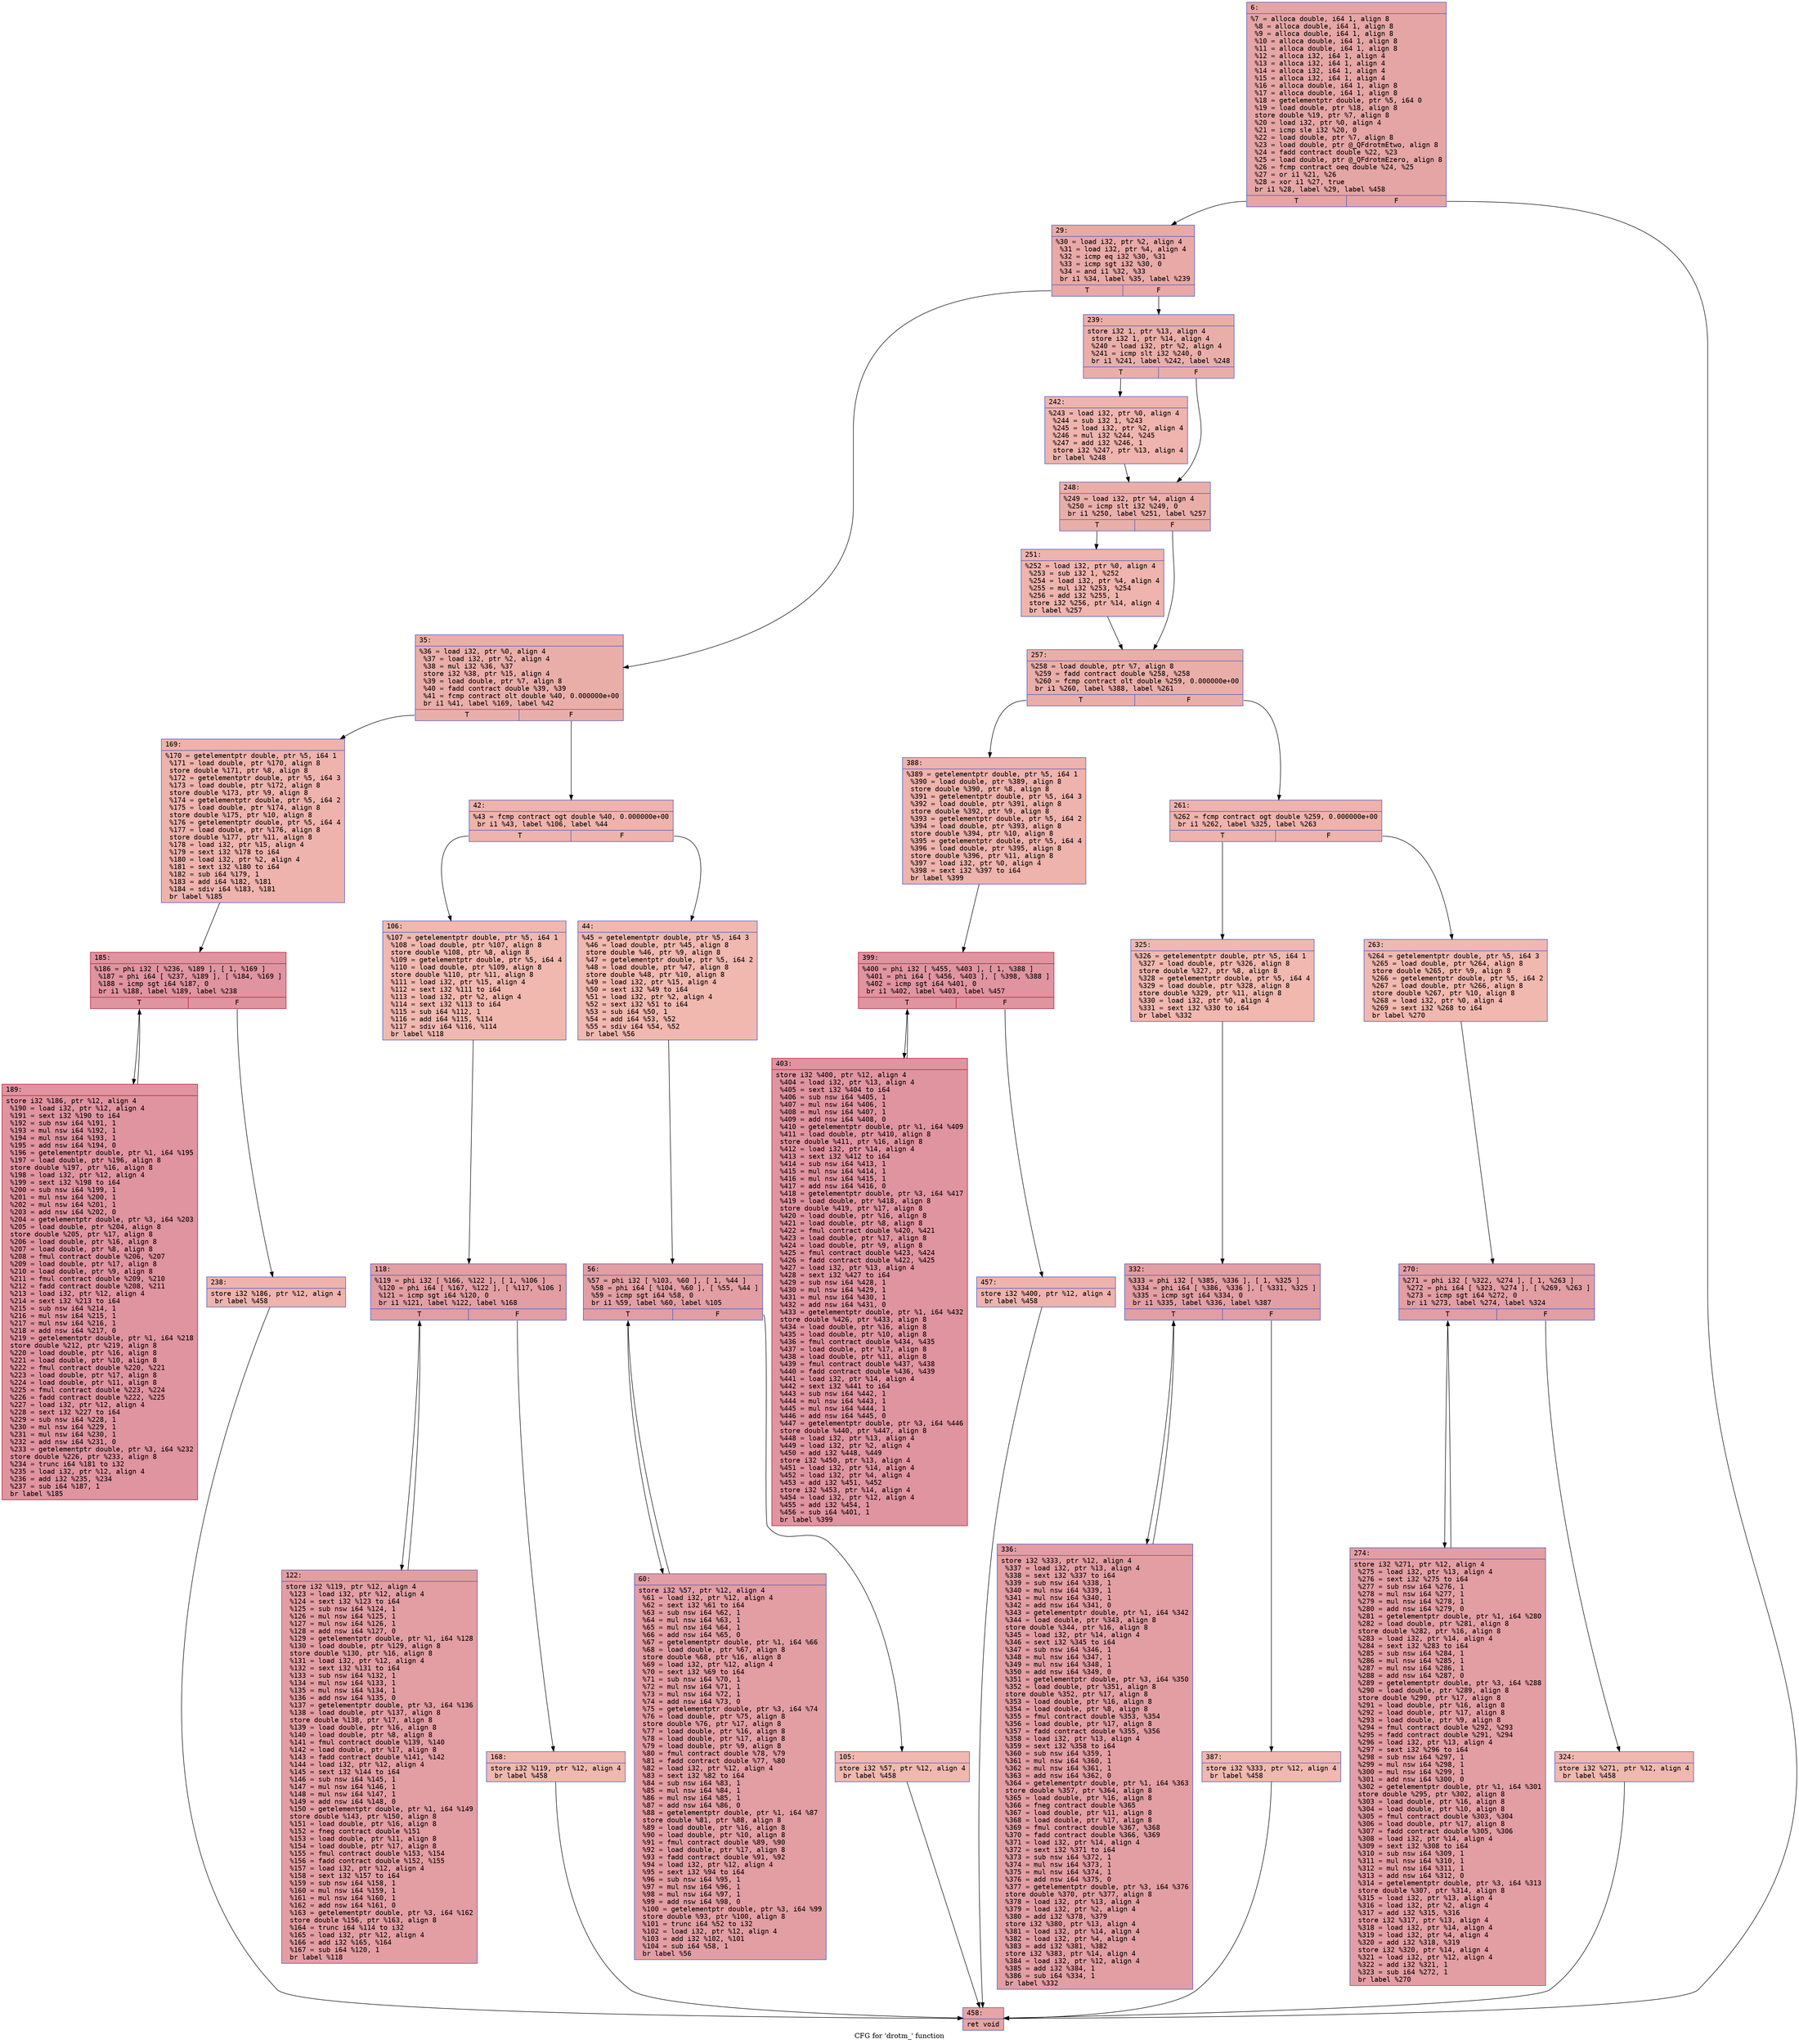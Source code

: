 digraph "CFG for 'drotm_' function" {
	label="CFG for 'drotm_' function";

	Node0x55ee100d0ad0 [shape=record,color="#3d50c3ff", style=filled, fillcolor="#c5333470" fontname="Courier",label="{6:\l|  %7 = alloca double, i64 1, align 8\l  %8 = alloca double, i64 1, align 8\l  %9 = alloca double, i64 1, align 8\l  %10 = alloca double, i64 1, align 8\l  %11 = alloca double, i64 1, align 8\l  %12 = alloca i32, i64 1, align 4\l  %13 = alloca i32, i64 1, align 4\l  %14 = alloca i32, i64 1, align 4\l  %15 = alloca i32, i64 1, align 4\l  %16 = alloca double, i64 1, align 8\l  %17 = alloca double, i64 1, align 8\l  %18 = getelementptr double, ptr %5, i64 0\l  %19 = load double, ptr %18, align 8\l  store double %19, ptr %7, align 8\l  %20 = load i32, ptr %0, align 4\l  %21 = icmp sle i32 %20, 0\l  %22 = load double, ptr %7, align 8\l  %23 = load double, ptr @_QFdrotmEtwo, align 8\l  %24 = fadd contract double %22, %23\l  %25 = load double, ptr @_QFdrotmEzero, align 8\l  %26 = fcmp contract oeq double %24, %25\l  %27 = or i1 %21, %26\l  %28 = xor i1 %27, true\l  br i1 %28, label %29, label %458\l|{<s0>T|<s1>F}}"];
	Node0x55ee100d0ad0:s0 -> Node0x55ee100d1280[tooltip="6 -> 29\nProbability 50.00%" ];
	Node0x55ee100d0ad0:s1 -> Node0x55ee100d2bc0[tooltip="6 -> 458\nProbability 50.00%" ];
	Node0x55ee100d1280 [shape=record,color="#3d50c3ff", style=filled, fillcolor="#ca3b3770" fontname="Courier",label="{29:\l|  %30 = load i32, ptr %2, align 4\l  %31 = load i32, ptr %4, align 4\l  %32 = icmp eq i32 %30, %31\l  %33 = icmp sgt i32 %30, 0\l  %34 = and i1 %32, %33\l  br i1 %34, label %35, label %239\l|{<s0>T|<s1>F}}"];
	Node0x55ee100d1280:s0 -> Node0x55ee100d2f70[tooltip="29 -> 35\nProbability 50.00%" ];
	Node0x55ee100d1280:s1 -> Node0x55ee100d2fc0[tooltip="29 -> 239\nProbability 50.00%" ];
	Node0x55ee100d2f70 [shape=record,color="#3d50c3ff", style=filled, fillcolor="#d0473d70" fontname="Courier",label="{35:\l|  %36 = load i32, ptr %0, align 4\l  %37 = load i32, ptr %2, align 4\l  %38 = mul i32 %36, %37\l  store i32 %38, ptr %15, align 4\l  %39 = load double, ptr %7, align 8\l  %40 = fadd contract double %39, %39\l  %41 = fcmp contract olt double %40, 0.000000e+00\l  br i1 %41, label %169, label %42\l|{<s0>T|<s1>F}}"];
	Node0x55ee100d2f70:s0 -> Node0x55ee100d3490[tooltip="35 -> 169\nProbability 50.00%" ];
	Node0x55ee100d2f70:s1 -> Node0x55ee100d34e0[tooltip="35 -> 42\nProbability 50.00%" ];
	Node0x55ee100d34e0 [shape=record,color="#3d50c3ff", style=filled, fillcolor="#d6524470" fontname="Courier",label="{42:\l|  %43 = fcmp contract ogt double %40, 0.000000e+00\l  br i1 %43, label %106, label %44\l|{<s0>T|<s1>F}}"];
	Node0x55ee100d34e0:s0 -> Node0x55ee100d3670[tooltip="42 -> 106\nProbability 50.00%" ];
	Node0x55ee100d34e0:s1 -> Node0x55ee100d36c0[tooltip="42 -> 44\nProbability 50.00%" ];
	Node0x55ee100d36c0 [shape=record,color="#3d50c3ff", style=filled, fillcolor="#dc5d4a70" fontname="Courier",label="{44:\l|  %45 = getelementptr double, ptr %5, i64 3\l  %46 = load double, ptr %45, align 8\l  store double %46, ptr %9, align 8\l  %47 = getelementptr double, ptr %5, i64 2\l  %48 = load double, ptr %47, align 8\l  store double %48, ptr %10, align 8\l  %49 = load i32, ptr %15, align 4\l  %50 = sext i32 %49 to i64\l  %51 = load i32, ptr %2, align 4\l  %52 = sext i32 %51 to i64\l  %53 = sub i64 %50, 1\l  %54 = add i64 %53, %52\l  %55 = sdiv i64 %54, %52\l  br label %56\l}"];
	Node0x55ee100d36c0 -> Node0x55ee100d46e0[tooltip="44 -> 56\nProbability 100.00%" ];
	Node0x55ee100d46e0 [shape=record,color="#3d50c3ff", style=filled, fillcolor="#be242e70" fontname="Courier",label="{56:\l|  %57 = phi i32 [ %103, %60 ], [ 1, %44 ]\l  %58 = phi i64 [ %104, %60 ], [ %55, %44 ]\l  %59 = icmp sgt i64 %58, 0\l  br i1 %59, label %60, label %105\l|{<s0>T|<s1>F}}"];
	Node0x55ee100d46e0:s0 -> Node0x55ee100d47a0[tooltip="56 -> 60\nProbability 96.88%" ];
	Node0x55ee100d46e0:s1 -> Node0x55ee100d4a00[tooltip="56 -> 105\nProbability 3.12%" ];
	Node0x55ee100d47a0 [shape=record,color="#3d50c3ff", style=filled, fillcolor="#be242e70" fontname="Courier",label="{60:\l|  store i32 %57, ptr %12, align 4\l  %61 = load i32, ptr %12, align 4\l  %62 = sext i32 %61 to i64\l  %63 = sub nsw i64 %62, 1\l  %64 = mul nsw i64 %63, 1\l  %65 = mul nsw i64 %64, 1\l  %66 = add nsw i64 %65, 0\l  %67 = getelementptr double, ptr %1, i64 %66\l  %68 = load double, ptr %67, align 8\l  store double %68, ptr %16, align 8\l  %69 = load i32, ptr %12, align 4\l  %70 = sext i32 %69 to i64\l  %71 = sub nsw i64 %70, 1\l  %72 = mul nsw i64 %71, 1\l  %73 = mul nsw i64 %72, 1\l  %74 = add nsw i64 %73, 0\l  %75 = getelementptr double, ptr %3, i64 %74\l  %76 = load double, ptr %75, align 8\l  store double %76, ptr %17, align 8\l  %77 = load double, ptr %16, align 8\l  %78 = load double, ptr %17, align 8\l  %79 = load double, ptr %9, align 8\l  %80 = fmul contract double %78, %79\l  %81 = fadd contract double %77, %80\l  %82 = load i32, ptr %12, align 4\l  %83 = sext i32 %82 to i64\l  %84 = sub nsw i64 %83, 1\l  %85 = mul nsw i64 %84, 1\l  %86 = mul nsw i64 %85, 1\l  %87 = add nsw i64 %86, 0\l  %88 = getelementptr double, ptr %1, i64 %87\l  store double %81, ptr %88, align 8\l  %89 = load double, ptr %16, align 8\l  %90 = load double, ptr %10, align 8\l  %91 = fmul contract double %89, %90\l  %92 = load double, ptr %17, align 8\l  %93 = fadd contract double %91, %92\l  %94 = load i32, ptr %12, align 4\l  %95 = sext i32 %94 to i64\l  %96 = sub nsw i64 %95, 1\l  %97 = mul nsw i64 %96, 1\l  %98 = mul nsw i64 %97, 1\l  %99 = add nsw i64 %98, 0\l  %100 = getelementptr double, ptr %3, i64 %99\l  store double %93, ptr %100, align 8\l  %101 = trunc i64 %52 to i32\l  %102 = load i32, ptr %12, align 4\l  %103 = add i32 %102, %101\l  %104 = sub i64 %58, 1\l  br label %56\l}"];
	Node0x55ee100d47a0 -> Node0x55ee100d46e0[tooltip="60 -> 56\nProbability 100.00%" ];
	Node0x55ee100d4a00 [shape=record,color="#3d50c3ff", style=filled, fillcolor="#dc5d4a70" fontname="Courier",label="{105:\l|  store i32 %57, ptr %12, align 4\l  br label %458\l}"];
	Node0x55ee100d4a00 -> Node0x55ee100d2bc0[tooltip="105 -> 458\nProbability 100.00%" ];
	Node0x55ee100d3670 [shape=record,color="#3d50c3ff", style=filled, fillcolor="#dc5d4a70" fontname="Courier",label="{106:\l|  %107 = getelementptr double, ptr %5, i64 1\l  %108 = load double, ptr %107, align 8\l  store double %108, ptr %8, align 8\l  %109 = getelementptr double, ptr %5, i64 4\l  %110 = load double, ptr %109, align 8\l  store double %110, ptr %11, align 8\l  %111 = load i32, ptr %15, align 4\l  %112 = sext i32 %111 to i64\l  %113 = load i32, ptr %2, align 4\l  %114 = sext i32 %113 to i64\l  %115 = sub i64 %112, 1\l  %116 = add i64 %115, %114\l  %117 = sdiv i64 %116, %114\l  br label %118\l}"];
	Node0x55ee100d3670 -> Node0x55ee100d41d0[tooltip="106 -> 118\nProbability 100.00%" ];
	Node0x55ee100d41d0 [shape=record,color="#3d50c3ff", style=filled, fillcolor="#be242e70" fontname="Courier",label="{118:\l|  %119 = phi i32 [ %166, %122 ], [ 1, %106 ]\l  %120 = phi i64 [ %167, %122 ], [ %117, %106 ]\l  %121 = icmp sgt i64 %120, 0\l  br i1 %121, label %122, label %168\l|{<s0>T|<s1>F}}"];
	Node0x55ee100d41d0:s0 -> Node0x55ee100d7710[tooltip="118 -> 122\nProbability 96.88%" ];
	Node0x55ee100d41d0:s1 -> Node0x55ee100d7970[tooltip="118 -> 168\nProbability 3.12%" ];
	Node0x55ee100d7710 [shape=record,color="#3d50c3ff", style=filled, fillcolor="#be242e70" fontname="Courier",label="{122:\l|  store i32 %119, ptr %12, align 4\l  %123 = load i32, ptr %12, align 4\l  %124 = sext i32 %123 to i64\l  %125 = sub nsw i64 %124, 1\l  %126 = mul nsw i64 %125, 1\l  %127 = mul nsw i64 %126, 1\l  %128 = add nsw i64 %127, 0\l  %129 = getelementptr double, ptr %1, i64 %128\l  %130 = load double, ptr %129, align 8\l  store double %130, ptr %16, align 8\l  %131 = load i32, ptr %12, align 4\l  %132 = sext i32 %131 to i64\l  %133 = sub nsw i64 %132, 1\l  %134 = mul nsw i64 %133, 1\l  %135 = mul nsw i64 %134, 1\l  %136 = add nsw i64 %135, 0\l  %137 = getelementptr double, ptr %3, i64 %136\l  %138 = load double, ptr %137, align 8\l  store double %138, ptr %17, align 8\l  %139 = load double, ptr %16, align 8\l  %140 = load double, ptr %8, align 8\l  %141 = fmul contract double %139, %140\l  %142 = load double, ptr %17, align 8\l  %143 = fadd contract double %141, %142\l  %144 = load i32, ptr %12, align 4\l  %145 = sext i32 %144 to i64\l  %146 = sub nsw i64 %145, 1\l  %147 = mul nsw i64 %146, 1\l  %148 = mul nsw i64 %147, 1\l  %149 = add nsw i64 %148, 0\l  %150 = getelementptr double, ptr %1, i64 %149\l  store double %143, ptr %150, align 8\l  %151 = load double, ptr %16, align 8\l  %152 = fneg contract double %151\l  %153 = load double, ptr %11, align 8\l  %154 = load double, ptr %17, align 8\l  %155 = fmul contract double %153, %154\l  %156 = fadd contract double %152, %155\l  %157 = load i32, ptr %12, align 4\l  %158 = sext i32 %157 to i64\l  %159 = sub nsw i64 %158, 1\l  %160 = mul nsw i64 %159, 1\l  %161 = mul nsw i64 %160, 1\l  %162 = add nsw i64 %161, 0\l  %163 = getelementptr double, ptr %3, i64 %162\l  store double %156, ptr %163, align 8\l  %164 = trunc i64 %114 to i32\l  %165 = load i32, ptr %12, align 4\l  %166 = add i32 %165, %164\l  %167 = sub i64 %120, 1\l  br label %118\l}"];
	Node0x55ee100d7710 -> Node0x55ee100d41d0[tooltip="122 -> 118\nProbability 100.00%" ];
	Node0x55ee100d7970 [shape=record,color="#3d50c3ff", style=filled, fillcolor="#dc5d4a70" fontname="Courier",label="{168:\l|  store i32 %119, ptr %12, align 4\l  br label %458\l}"];
	Node0x55ee100d7970 -> Node0x55ee100d2bc0[tooltip="168 -> 458\nProbability 100.00%" ];
	Node0x55ee100d3490 [shape=record,color="#3d50c3ff", style=filled, fillcolor="#d6524470" fontname="Courier",label="{169:\l|  %170 = getelementptr double, ptr %5, i64 1\l  %171 = load double, ptr %170, align 8\l  store double %171, ptr %8, align 8\l  %172 = getelementptr double, ptr %5, i64 3\l  %173 = load double, ptr %172, align 8\l  store double %173, ptr %9, align 8\l  %174 = getelementptr double, ptr %5, i64 2\l  %175 = load double, ptr %174, align 8\l  store double %175, ptr %10, align 8\l  %176 = getelementptr double, ptr %5, i64 4\l  %177 = load double, ptr %176, align 8\l  store double %177, ptr %11, align 8\l  %178 = load i32, ptr %15, align 4\l  %179 = sext i32 %178 to i64\l  %180 = load i32, ptr %2, align 4\l  %181 = sext i32 %180 to i64\l  %182 = sub i64 %179, 1\l  %183 = add i64 %182, %181\l  %184 = sdiv i64 %183, %181\l  br label %185\l}"];
	Node0x55ee100d3490 -> Node0x55ee100da1a0[tooltip="169 -> 185\nProbability 100.00%" ];
	Node0x55ee100da1a0 [shape=record,color="#b70d28ff", style=filled, fillcolor="#b70d2870" fontname="Courier",label="{185:\l|  %186 = phi i32 [ %236, %189 ], [ 1, %169 ]\l  %187 = phi i64 [ %237, %189 ], [ %184, %169 ]\l  %188 = icmp sgt i64 %187, 0\l  br i1 %188, label %189, label %238\l|{<s0>T|<s1>F}}"];
	Node0x55ee100da1a0:s0 -> Node0x55ee100da260[tooltip="185 -> 189\nProbability 96.88%" ];
	Node0x55ee100da1a0:s1 -> Node0x55ee100da4c0[tooltip="185 -> 238\nProbability 3.12%" ];
	Node0x55ee100da260 [shape=record,color="#b70d28ff", style=filled, fillcolor="#b70d2870" fontname="Courier",label="{189:\l|  store i32 %186, ptr %12, align 4\l  %190 = load i32, ptr %12, align 4\l  %191 = sext i32 %190 to i64\l  %192 = sub nsw i64 %191, 1\l  %193 = mul nsw i64 %192, 1\l  %194 = mul nsw i64 %193, 1\l  %195 = add nsw i64 %194, 0\l  %196 = getelementptr double, ptr %1, i64 %195\l  %197 = load double, ptr %196, align 8\l  store double %197, ptr %16, align 8\l  %198 = load i32, ptr %12, align 4\l  %199 = sext i32 %198 to i64\l  %200 = sub nsw i64 %199, 1\l  %201 = mul nsw i64 %200, 1\l  %202 = mul nsw i64 %201, 1\l  %203 = add nsw i64 %202, 0\l  %204 = getelementptr double, ptr %3, i64 %203\l  %205 = load double, ptr %204, align 8\l  store double %205, ptr %17, align 8\l  %206 = load double, ptr %16, align 8\l  %207 = load double, ptr %8, align 8\l  %208 = fmul contract double %206, %207\l  %209 = load double, ptr %17, align 8\l  %210 = load double, ptr %9, align 8\l  %211 = fmul contract double %209, %210\l  %212 = fadd contract double %208, %211\l  %213 = load i32, ptr %12, align 4\l  %214 = sext i32 %213 to i64\l  %215 = sub nsw i64 %214, 1\l  %216 = mul nsw i64 %215, 1\l  %217 = mul nsw i64 %216, 1\l  %218 = add nsw i64 %217, 0\l  %219 = getelementptr double, ptr %1, i64 %218\l  store double %212, ptr %219, align 8\l  %220 = load double, ptr %16, align 8\l  %221 = load double, ptr %10, align 8\l  %222 = fmul contract double %220, %221\l  %223 = load double, ptr %17, align 8\l  %224 = load double, ptr %11, align 8\l  %225 = fmul contract double %223, %224\l  %226 = fadd contract double %222, %225\l  %227 = load i32, ptr %12, align 4\l  %228 = sext i32 %227 to i64\l  %229 = sub nsw i64 %228, 1\l  %230 = mul nsw i64 %229, 1\l  %231 = mul nsw i64 %230, 1\l  %232 = add nsw i64 %231, 0\l  %233 = getelementptr double, ptr %3, i64 %232\l  store double %226, ptr %233, align 8\l  %234 = trunc i64 %181 to i32\l  %235 = load i32, ptr %12, align 4\l  %236 = add i32 %235, %234\l  %237 = sub i64 %187, 1\l  br label %185\l}"];
	Node0x55ee100da260 -> Node0x55ee100da1a0[tooltip="189 -> 185\nProbability 100.00%" ];
	Node0x55ee100da4c0 [shape=record,color="#3d50c3ff", style=filled, fillcolor="#d6524470" fontname="Courier",label="{238:\l|  store i32 %186, ptr %12, align 4\l  br label %458\l}"];
	Node0x55ee100da4c0 -> Node0x55ee100d2bc0[tooltip="238 -> 458\nProbability 100.00%" ];
	Node0x55ee100d2fc0 [shape=record,color="#3d50c3ff", style=filled, fillcolor="#d0473d70" fontname="Courier",label="{239:\l|  store i32 1, ptr %13, align 4\l  store i32 1, ptr %14, align 4\l  %240 = load i32, ptr %2, align 4\l  %241 = icmp slt i32 %240, 0\l  br i1 %241, label %242, label %248\l|{<s0>T|<s1>F}}"];
	Node0x55ee100d2fc0:s0 -> Node0x55ee100dd6a0[tooltip="239 -> 242\nProbability 37.50%" ];
	Node0x55ee100d2fc0:s1 -> Node0x55ee100dd6f0[tooltip="239 -> 248\nProbability 62.50%" ];
	Node0x55ee100dd6a0 [shape=record,color="#3d50c3ff", style=filled, fillcolor="#d8564670" fontname="Courier",label="{242:\l|  %243 = load i32, ptr %0, align 4\l  %244 = sub i32 1, %243\l  %245 = load i32, ptr %2, align 4\l  %246 = mul i32 %244, %245\l  %247 = add i32 %246, 1\l  store i32 %247, ptr %13, align 4\l  br label %248\l}"];
	Node0x55ee100dd6a0 -> Node0x55ee100dd6f0[tooltip="242 -> 248\nProbability 100.00%" ];
	Node0x55ee100dd6f0 [shape=record,color="#3d50c3ff", style=filled, fillcolor="#d0473d70" fontname="Courier",label="{248:\l|  %249 = load i32, ptr %4, align 4\l  %250 = icmp slt i32 %249, 0\l  br i1 %250, label %251, label %257\l|{<s0>T|<s1>F}}"];
	Node0x55ee100dd6f0:s0 -> Node0x55ee100ddcc0[tooltip="248 -> 251\nProbability 37.50%" ];
	Node0x55ee100dd6f0:s1 -> Node0x55ee100ddd10[tooltip="248 -> 257\nProbability 62.50%" ];
	Node0x55ee100ddcc0 [shape=record,color="#3d50c3ff", style=filled, fillcolor="#d8564670" fontname="Courier",label="{251:\l|  %252 = load i32, ptr %0, align 4\l  %253 = sub i32 1, %252\l  %254 = load i32, ptr %4, align 4\l  %255 = mul i32 %253, %254\l  %256 = add i32 %255, 1\l  store i32 %256, ptr %14, align 4\l  br label %257\l}"];
	Node0x55ee100ddcc0 -> Node0x55ee100ddd10[tooltip="251 -> 257\nProbability 100.00%" ];
	Node0x55ee100ddd10 [shape=record,color="#3d50c3ff", style=filled, fillcolor="#d0473d70" fontname="Courier",label="{257:\l|  %258 = load double, ptr %7, align 8\l  %259 = fadd contract double %258, %258\l  %260 = fcmp contract olt double %259, 0.000000e+00\l  br i1 %260, label %388, label %261\l|{<s0>T|<s1>F}}"];
	Node0x55ee100ddd10:s0 -> Node0x55ee100de370[tooltip="257 -> 388\nProbability 50.00%" ];
	Node0x55ee100ddd10:s1 -> Node0x55ee100de3c0[tooltip="257 -> 261\nProbability 50.00%" ];
	Node0x55ee100de3c0 [shape=record,color="#3d50c3ff", style=filled, fillcolor="#d6524470" fontname="Courier",label="{261:\l|  %262 = fcmp contract ogt double %259, 0.000000e+00\l  br i1 %262, label %325, label %263\l|{<s0>T|<s1>F}}"];
	Node0x55ee100de3c0:s0 -> Node0x55ee100de550[tooltip="261 -> 325\nProbability 50.00%" ];
	Node0x55ee100de3c0:s1 -> Node0x55ee100de5a0[tooltip="261 -> 263\nProbability 50.00%" ];
	Node0x55ee100de5a0 [shape=record,color="#3d50c3ff", style=filled, fillcolor="#dc5d4a70" fontname="Courier",label="{263:\l|  %264 = getelementptr double, ptr %5, i64 3\l  %265 = load double, ptr %264, align 8\l  store double %265, ptr %9, align 8\l  %266 = getelementptr double, ptr %5, i64 2\l  %267 = load double, ptr %266, align 8\l  store double %267, ptr %10, align 8\l  %268 = load i32, ptr %0, align 4\l  %269 = sext i32 %268 to i64\l  br label %270\l}"];
	Node0x55ee100de5a0 -> Node0x55ee100deb10[tooltip="263 -> 270\nProbability 100.00%" ];
	Node0x55ee100deb10 [shape=record,color="#3d50c3ff", style=filled, fillcolor="#be242e70" fontname="Courier",label="{270:\l|  %271 = phi i32 [ %322, %274 ], [ 1, %263 ]\l  %272 = phi i64 [ %323, %274 ], [ %269, %263 ]\l  %273 = icmp sgt i64 %272, 0\l  br i1 %273, label %274, label %324\l|{<s0>T|<s1>F}}"];
	Node0x55ee100deb10:s0 -> Node0x55ee100debd0[tooltip="270 -> 274\nProbability 96.88%" ];
	Node0x55ee100deb10:s1 -> Node0x55ee100dee30[tooltip="270 -> 324\nProbability 3.12%" ];
	Node0x55ee100debd0 [shape=record,color="#3d50c3ff", style=filled, fillcolor="#be242e70" fontname="Courier",label="{274:\l|  store i32 %271, ptr %12, align 4\l  %275 = load i32, ptr %13, align 4\l  %276 = sext i32 %275 to i64\l  %277 = sub nsw i64 %276, 1\l  %278 = mul nsw i64 %277, 1\l  %279 = mul nsw i64 %278, 1\l  %280 = add nsw i64 %279, 0\l  %281 = getelementptr double, ptr %1, i64 %280\l  %282 = load double, ptr %281, align 8\l  store double %282, ptr %16, align 8\l  %283 = load i32, ptr %14, align 4\l  %284 = sext i32 %283 to i64\l  %285 = sub nsw i64 %284, 1\l  %286 = mul nsw i64 %285, 1\l  %287 = mul nsw i64 %286, 1\l  %288 = add nsw i64 %287, 0\l  %289 = getelementptr double, ptr %3, i64 %288\l  %290 = load double, ptr %289, align 8\l  store double %290, ptr %17, align 8\l  %291 = load double, ptr %16, align 8\l  %292 = load double, ptr %17, align 8\l  %293 = load double, ptr %9, align 8\l  %294 = fmul contract double %292, %293\l  %295 = fadd contract double %291, %294\l  %296 = load i32, ptr %13, align 4\l  %297 = sext i32 %296 to i64\l  %298 = sub nsw i64 %297, 1\l  %299 = mul nsw i64 %298, 1\l  %300 = mul nsw i64 %299, 1\l  %301 = add nsw i64 %300, 0\l  %302 = getelementptr double, ptr %1, i64 %301\l  store double %295, ptr %302, align 8\l  %303 = load double, ptr %16, align 8\l  %304 = load double, ptr %10, align 8\l  %305 = fmul contract double %303, %304\l  %306 = load double, ptr %17, align 8\l  %307 = fadd contract double %305, %306\l  %308 = load i32, ptr %14, align 4\l  %309 = sext i32 %308 to i64\l  %310 = sub nsw i64 %309, 1\l  %311 = mul nsw i64 %310, 1\l  %312 = mul nsw i64 %311, 1\l  %313 = add nsw i64 %312, 0\l  %314 = getelementptr double, ptr %3, i64 %313\l  store double %307, ptr %314, align 8\l  %315 = load i32, ptr %13, align 4\l  %316 = load i32, ptr %2, align 4\l  %317 = add i32 %315, %316\l  store i32 %317, ptr %13, align 4\l  %318 = load i32, ptr %14, align 4\l  %319 = load i32, ptr %4, align 4\l  %320 = add i32 %318, %319\l  store i32 %320, ptr %14, align 4\l  %321 = load i32, ptr %12, align 4\l  %322 = add i32 %321, 1\l  %323 = sub i64 %272, 1\l  br label %270\l}"];
	Node0x55ee100debd0 -> Node0x55ee100deb10[tooltip="274 -> 270\nProbability 100.00%" ];
	Node0x55ee100dee30 [shape=record,color="#3d50c3ff", style=filled, fillcolor="#dc5d4a70" fontname="Courier",label="{324:\l|  store i32 %271, ptr %12, align 4\l  br label %458\l}"];
	Node0x55ee100dee30 -> Node0x55ee100d2bc0[tooltip="324 -> 458\nProbability 100.00%" ];
	Node0x55ee100de550 [shape=record,color="#3d50c3ff", style=filled, fillcolor="#dc5d4a70" fontname="Courier",label="{325:\l|  %326 = getelementptr double, ptr %5, i64 1\l  %327 = load double, ptr %326, align 8\l  store double %327, ptr %8, align 8\l  %328 = getelementptr double, ptr %5, i64 4\l  %329 = load double, ptr %328, align 8\l  store double %329, ptr %11, align 8\l  %330 = load i32, ptr %0, align 4\l  %331 = sext i32 %330 to i64\l  br label %332\l}"];
	Node0x55ee100de550 -> Node0x55ee100e13c0[tooltip="325 -> 332\nProbability 100.00%" ];
	Node0x55ee100e13c0 [shape=record,color="#3d50c3ff", style=filled, fillcolor="#be242e70" fontname="Courier",label="{332:\l|  %333 = phi i32 [ %385, %336 ], [ 1, %325 ]\l  %334 = phi i64 [ %386, %336 ], [ %331, %325 ]\l  %335 = icmp sgt i64 %334, 0\l  br i1 %335, label %336, label %387\l|{<s0>T|<s1>F}}"];
	Node0x55ee100e13c0:s0 -> Node0x55ee100e1480[tooltip="332 -> 336\nProbability 96.88%" ];
	Node0x55ee100e13c0:s1 -> Node0x55ee100e16e0[tooltip="332 -> 387\nProbability 3.12%" ];
	Node0x55ee100e1480 [shape=record,color="#3d50c3ff", style=filled, fillcolor="#be242e70" fontname="Courier",label="{336:\l|  store i32 %333, ptr %12, align 4\l  %337 = load i32, ptr %13, align 4\l  %338 = sext i32 %337 to i64\l  %339 = sub nsw i64 %338, 1\l  %340 = mul nsw i64 %339, 1\l  %341 = mul nsw i64 %340, 1\l  %342 = add nsw i64 %341, 0\l  %343 = getelementptr double, ptr %1, i64 %342\l  %344 = load double, ptr %343, align 8\l  store double %344, ptr %16, align 8\l  %345 = load i32, ptr %14, align 4\l  %346 = sext i32 %345 to i64\l  %347 = sub nsw i64 %346, 1\l  %348 = mul nsw i64 %347, 1\l  %349 = mul nsw i64 %348, 1\l  %350 = add nsw i64 %349, 0\l  %351 = getelementptr double, ptr %3, i64 %350\l  %352 = load double, ptr %351, align 8\l  store double %352, ptr %17, align 8\l  %353 = load double, ptr %16, align 8\l  %354 = load double, ptr %8, align 8\l  %355 = fmul contract double %353, %354\l  %356 = load double, ptr %17, align 8\l  %357 = fadd contract double %355, %356\l  %358 = load i32, ptr %13, align 4\l  %359 = sext i32 %358 to i64\l  %360 = sub nsw i64 %359, 1\l  %361 = mul nsw i64 %360, 1\l  %362 = mul nsw i64 %361, 1\l  %363 = add nsw i64 %362, 0\l  %364 = getelementptr double, ptr %1, i64 %363\l  store double %357, ptr %364, align 8\l  %365 = load double, ptr %16, align 8\l  %366 = fneg contract double %365\l  %367 = load double, ptr %11, align 8\l  %368 = load double, ptr %17, align 8\l  %369 = fmul contract double %367, %368\l  %370 = fadd contract double %366, %369\l  %371 = load i32, ptr %14, align 4\l  %372 = sext i32 %371 to i64\l  %373 = sub nsw i64 %372, 1\l  %374 = mul nsw i64 %373, 1\l  %375 = mul nsw i64 %374, 1\l  %376 = add nsw i64 %375, 0\l  %377 = getelementptr double, ptr %3, i64 %376\l  store double %370, ptr %377, align 8\l  %378 = load i32, ptr %13, align 4\l  %379 = load i32, ptr %2, align 4\l  %380 = add i32 %378, %379\l  store i32 %380, ptr %13, align 4\l  %381 = load i32, ptr %14, align 4\l  %382 = load i32, ptr %4, align 4\l  %383 = add i32 %381, %382\l  store i32 %383, ptr %14, align 4\l  %384 = load i32, ptr %12, align 4\l  %385 = add i32 %384, 1\l  %386 = sub i64 %334, 1\l  br label %332\l}"];
	Node0x55ee100e1480 -> Node0x55ee100e13c0[tooltip="336 -> 332\nProbability 100.00%" ];
	Node0x55ee100e16e0 [shape=record,color="#3d50c3ff", style=filled, fillcolor="#dc5d4a70" fontname="Courier",label="{387:\l|  store i32 %333, ptr %12, align 4\l  br label %458\l}"];
	Node0x55ee100e16e0 -> Node0x55ee100d2bc0[tooltip="387 -> 458\nProbability 100.00%" ];
	Node0x55ee100de370 [shape=record,color="#3d50c3ff", style=filled, fillcolor="#d6524470" fontname="Courier",label="{388:\l|  %389 = getelementptr double, ptr %5, i64 1\l  %390 = load double, ptr %389, align 8\l  store double %390, ptr %8, align 8\l  %391 = getelementptr double, ptr %5, i64 3\l  %392 = load double, ptr %391, align 8\l  store double %392, ptr %9, align 8\l  %393 = getelementptr double, ptr %5, i64 2\l  %394 = load double, ptr %393, align 8\l  store double %394, ptr %10, align 8\l  %395 = getelementptr double, ptr %5, i64 4\l  %396 = load double, ptr %395, align 8\l  store double %396, ptr %11, align 8\l  %397 = load i32, ptr %0, align 4\l  %398 = sext i32 %397 to i64\l  br label %399\l}"];
	Node0x55ee100de370 -> Node0x55ee100db300[tooltip="388 -> 399\nProbability 100.00%" ];
	Node0x55ee100db300 [shape=record,color="#b70d28ff", style=filled, fillcolor="#b70d2870" fontname="Courier",label="{399:\l|  %400 = phi i32 [ %455, %403 ], [ 1, %388 ]\l  %401 = phi i64 [ %456, %403 ], [ %398, %388 ]\l  %402 = icmp sgt i64 %401, 0\l  br i1 %402, label %403, label %457\l|{<s0>T|<s1>F}}"];
	Node0x55ee100db300:s0 -> Node0x55ee100db3f0[tooltip="399 -> 403\nProbability 96.88%" ];
	Node0x55ee100db300:s1 -> Node0x55ee100db680[tooltip="399 -> 457\nProbability 3.12%" ];
	Node0x55ee100db3f0 [shape=record,color="#b70d28ff", style=filled, fillcolor="#b70d2870" fontname="Courier",label="{403:\l|  store i32 %400, ptr %12, align 4\l  %404 = load i32, ptr %13, align 4\l  %405 = sext i32 %404 to i64\l  %406 = sub nsw i64 %405, 1\l  %407 = mul nsw i64 %406, 1\l  %408 = mul nsw i64 %407, 1\l  %409 = add nsw i64 %408, 0\l  %410 = getelementptr double, ptr %1, i64 %409\l  %411 = load double, ptr %410, align 8\l  store double %411, ptr %16, align 8\l  %412 = load i32, ptr %14, align 4\l  %413 = sext i32 %412 to i64\l  %414 = sub nsw i64 %413, 1\l  %415 = mul nsw i64 %414, 1\l  %416 = mul nsw i64 %415, 1\l  %417 = add nsw i64 %416, 0\l  %418 = getelementptr double, ptr %3, i64 %417\l  %419 = load double, ptr %418, align 8\l  store double %419, ptr %17, align 8\l  %420 = load double, ptr %16, align 8\l  %421 = load double, ptr %8, align 8\l  %422 = fmul contract double %420, %421\l  %423 = load double, ptr %17, align 8\l  %424 = load double, ptr %9, align 8\l  %425 = fmul contract double %423, %424\l  %426 = fadd contract double %422, %425\l  %427 = load i32, ptr %13, align 4\l  %428 = sext i32 %427 to i64\l  %429 = sub nsw i64 %428, 1\l  %430 = mul nsw i64 %429, 1\l  %431 = mul nsw i64 %430, 1\l  %432 = add nsw i64 %431, 0\l  %433 = getelementptr double, ptr %1, i64 %432\l  store double %426, ptr %433, align 8\l  %434 = load double, ptr %16, align 8\l  %435 = load double, ptr %10, align 8\l  %436 = fmul contract double %434, %435\l  %437 = load double, ptr %17, align 8\l  %438 = load double, ptr %11, align 8\l  %439 = fmul contract double %437, %438\l  %440 = fadd contract double %436, %439\l  %441 = load i32, ptr %14, align 4\l  %442 = sext i32 %441 to i64\l  %443 = sub nsw i64 %442, 1\l  %444 = mul nsw i64 %443, 1\l  %445 = mul nsw i64 %444, 1\l  %446 = add nsw i64 %445, 0\l  %447 = getelementptr double, ptr %3, i64 %446\l  store double %440, ptr %447, align 8\l  %448 = load i32, ptr %13, align 4\l  %449 = load i32, ptr %2, align 4\l  %450 = add i32 %448, %449\l  store i32 %450, ptr %13, align 4\l  %451 = load i32, ptr %14, align 4\l  %452 = load i32, ptr %4, align 4\l  %453 = add i32 %451, %452\l  store i32 %453, ptr %14, align 4\l  %454 = load i32, ptr %12, align 4\l  %455 = add i32 %454, 1\l  %456 = sub i64 %401, 1\l  br label %399\l}"];
	Node0x55ee100db3f0 -> Node0x55ee100db300[tooltip="403 -> 399\nProbability 100.00%" ];
	Node0x55ee100db680 [shape=record,color="#3d50c3ff", style=filled, fillcolor="#d6524470" fontname="Courier",label="{457:\l|  store i32 %400, ptr %12, align 4\l  br label %458\l}"];
	Node0x55ee100db680 -> Node0x55ee100d2bc0[tooltip="457 -> 458\nProbability 100.00%" ];
	Node0x55ee100d2bc0 [shape=record,color="#3d50c3ff", style=filled, fillcolor="#c5333470" fontname="Courier",label="{458:\l|  ret void\l}"];
}
